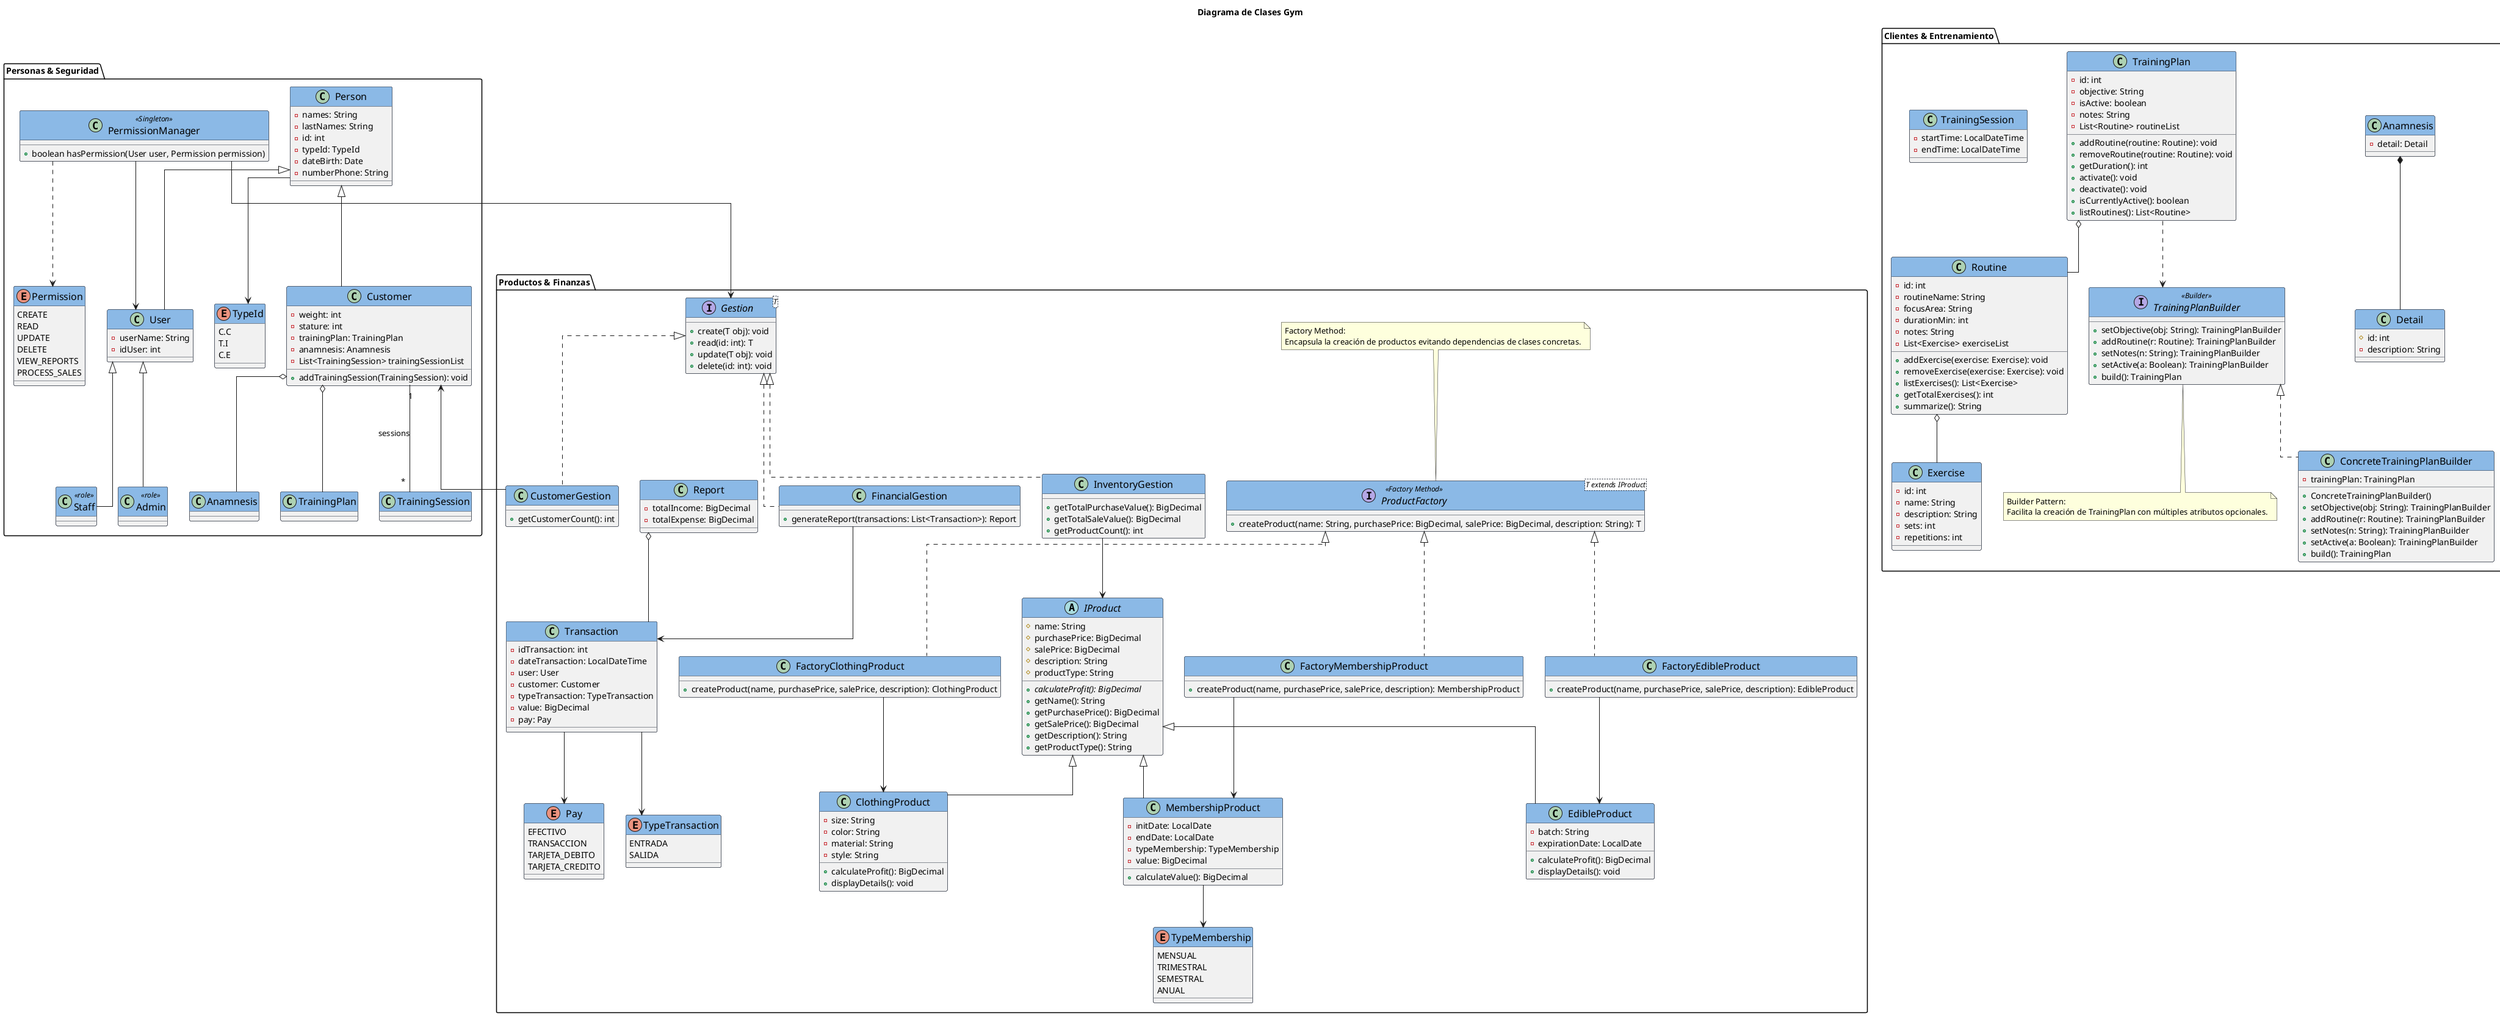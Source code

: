 @startuml 
title Diagrama de Clases Gym

' ------ PAQUETE: Personas & Seguridad ----------
package "Personas & Seguridad" {
  class Person{
    - names: String
    - lastNames: String
    - id: int
    - typeId: TypeId
    - dateBirth: Date
    - numberPhone: String
  }

  enum TypeId{
    C.C
    T.I
    C.E
  }

  class Customer{
    - weight: int
    - stature: int
    - trainingPlan: TrainingPlan
    - anamnesis: Anamnesis
    - List<TrainingSession> trainingSessionList
    + addTrainingSession(TrainingSession): void
  }

  class User{
    - userName: String
    - idUser: int
  }

  class Admin <<role>>{
  }

  class Staff <<role>>{
  }

  class PermissionManager <<Singleton>> {
    +boolean hasPermission(User user, Permission permission)
  }

  enum Permission {
    CREATE
    READ
    UPDATE
    DELETE
    VIEW_REPORTS
    PROCESS_SALES
  }

  ' --- Relaciones del paquete ---
  Person <|-- User
  Person <|-- Customer
  Person --> TypeId
  User <|-- Admin
  User <|-- Staff
  PermissionManager ..> Permission
  PermissionManager --> User
  Customer o-- TrainingPlan
  Customer "1" -- "*" TrainingSession : sessions
  Customer o-- Anamnesis
}

' ------ PAQUETE: Clientes & Entrenamiento ----------
package "Clientes & Entrenamiento" {
  class Anamnesis{
    - detail: Detail
  }

  class Detail{
    # id: int
    - description: String
  }
  
  class TrainingPlan{
    - id: int
    - objective: String
    - isActive: boolean
    - notes: String
    - List<Routine> routineList
    + addRoutine(routine: Routine): void
    + removeRoutine(routine: Routine): void
    + getDuration(): int
    + activate(): void
    + deactivate(): void
    + isCurrentlyActive(): boolean
    + listRoutines(): List<Routine>
  }

  class Routine{
    - id: int
    - routineName: String
    - focusArea: String
    - durationMin: int
    - notes: String
    - List<Exercise> exerciseList
    + addExercise(exercise: Exercise): void
    + removeExercise(exercise: Exercise): void
    + listExercises(): List<Exercise>
    + getTotalExercises(): int
    + summarize(): String
  }

  class Exercise{
    - id: int
    - name: String
    - description: String
    - sets: int
    - repetitions: int
  }

  class TrainingSession{
    - startTime: LocalDateTime
    - endTime: LocalDateTime
  }
  
  ' Builder para TrainingPlan
  interface TrainingPlanBuilder <<Builder>> {
    + setObjective(obj: String): TrainingPlanBuilder
    + addRoutine(r: Routine): TrainingPlanBuilder
    + setNotes(n: String): TrainingPlanBuilder
    + setActive(a: Boolean): TrainingPlanBuilder
    + build(): TrainingPlan
  }
  
  class ConcreteTrainingPlanBuilder {
    - trainingPlan: TrainingPlan
    + ConcreteTrainingPlanBuilder()
    + setObjective(obj: String): TrainingPlanBuilder
    + addRoutine(r: Routine): TrainingPlanBuilder
    + setNotes(n: String): TrainingPlanBuilder
    + setActive(a: Boolean): TrainingPlanBuilder
    + build(): TrainingPlan
  }
  
  note bottom of TrainingPlanBuilder
    Builder Pattern:
    Facilita la creación de TrainingPlan con múltiples atributos opcionales.
  end note

  ' --- Relaciones del paquete ---
  Anamnesis *-- Detail
  TrainingPlan o-- Routine
  TrainingPlan ..> TrainingPlanBuilder
  TrainingPlanBuilder <|.. ConcreteTrainingPlanBuilder
  Routine o-- Exercise
}

' ------ PAQUETE: Productos & Finanzas ----------
package "Productos & Finanzas" {
  abstract class IProduct{
    # name: String
    # purchasePrice: BigDecimal
    # salePrice: BigDecimal
    # description: String
    # productType: String  
    + {abstract} calculateProfit(): BigDecimal
    + getName(): String
    + getPurchasePrice(): BigDecimal
    + getSalePrice(): BigDecimal
    + getDescription(): String
    + getProductType(): String  
  }

  interface ProductFactory<T extends IProduct> <<Factory Method>> {
    + createProduct(name: String, purchasePrice: BigDecimal, salePrice: BigDecimal, description: String): T
  }

  note top of ProductFactory
    Factory Method:
    Encapsula la creación de productos evitando dependencias de clases concretas.
  end note

  class FactoryEdibleProduct implements ProductFactory {
    + createProduct(name, purchasePrice, salePrice, description): EdibleProduct
  }

  class EdibleProduct{
    - batch: String
    - expirationDate: LocalDate
    + calculateProfit(): BigDecimal
    + displayDetails(): void
  }

  class FactoryClothingProduct implements ProductFactory {
    + createProduct(name, purchasePrice, salePrice, description): ClothingProduct
  }

  class ClothingProduct{
    - size: String
    - color: String
    - material: String
    - style: String
    + calculateProfit(): BigDecimal
    + displayDetails(): void
  }

  class FactoryMembershipProduct implements ProductFactory {
    + createProduct(name, purchasePrice, salePrice, description): MembershipProduct
  }

  class MembershipProduct{
    - initDate: LocalDate
    - endDate: LocalDate
    - typeMembership: TypeMembership
    - value: BigDecimal
    + calculateValue(): BigDecimal
  }

  enum TypeMembership{
    MENSUAL
    TRIMESTRAL 
    SEMESTRAL
    ANUAL
  }

  interface Gestion<T> {
    + create(T obj): void
    + read(id: int): T
    + update(T obj): void
    + delete(id: int): void
  }

  class InventoryGestion {
    + getTotalPurchaseValue(): BigDecimal
    + getTotalSaleValue(): BigDecimal
    + getProductCount(): int
  }

  class CustomerGestion {
    + getCustomerCount(): int
  }

  class FinancialGestion {
    + generateReport(transactions: List<Transaction>): Report
  }

  class Transaction {
    - idTransaction: int
    - dateTransaction: LocalDateTime
    - user: User
    - customer: Customer
    - typeTransaction: TypeTransaction
    - value: BigDecimal
    - pay: Pay
  }

  enum TypeTransaction { 
    ENTRADA
    SALIDA 
  }

  enum Pay { 
    EFECTIVO
    TRANSACCION
    TARJETA_DEBITO
    TARJETA_CREDITO
  }

  class Report {
    - totalIncome: BigDecimal
    - totalExpense: BigDecimal
  }

  ' --- Relaciones del paquete ---
  IProduct <|-- EdibleProduct
  IProduct <|-- ClothingProduct
  IProduct <|-- MembershipProduct
  FactoryEdibleProduct --> EdibleProduct
  FactoryClothingProduct --> ClothingProduct
  FactoryMembershipProduct --> MembershipProduct
  Report o-- Transaction
  Gestion <|.. InventoryGestion
  Gestion <|.. CustomerGestion
  Gestion <|.. FinancialGestion
  Transaction --> TypeTransaction
  Transaction --> Pay
  InventoryGestion --> IProduct
  CustomerGestion --> Customer
  FinancialGestion --> Transaction
  MembershipProduct --> TypeMembership
  PermissionManager --> Gestion
}

' ------ RELACIONES GLOBALES/CRUZADAS ----------
' (Se mantienen fuera de paquetes específicos)
skinparam classAttributeIconSize 8
skinparam classFontSize 16
skinparam classFontName "Arial"
skinparam classBorderColor #212837
skinparam classHeaderFontColor #FFFFFF
skinparam classHeaderBackgroundColor #8BB9E6
skinparam classArrowColor #6E95C2
skinparam linetype ortho

@enduml